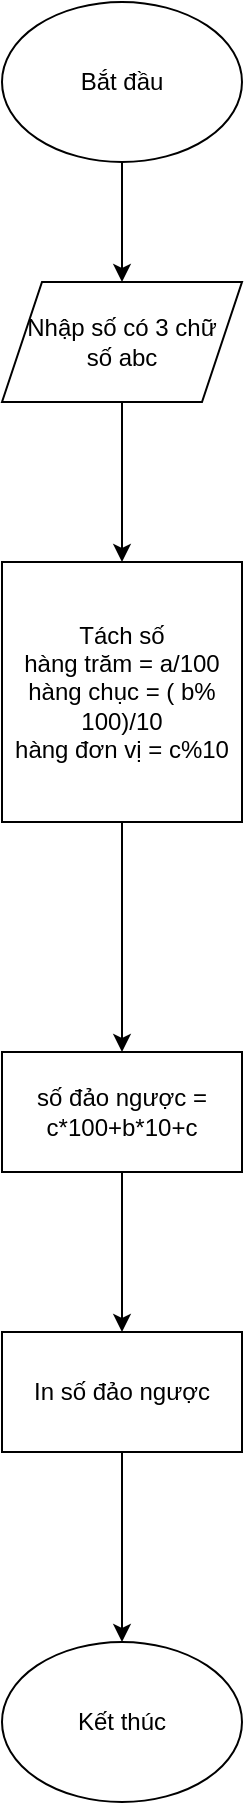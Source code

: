 <mxfile version="24.8.6">
  <diagram name="Trang-1" id="Y02wqlHUfNZFBQk2mqGv">
    <mxGraphModel grid="1" page="1" gridSize="10" guides="1" tooltips="1" connect="1" arrows="1" fold="1" pageScale="1" pageWidth="827" pageHeight="1169" math="0" shadow="0">
      <root>
        <mxCell id="0" />
        <mxCell id="1" parent="0" />
        <mxCell id="JBpPfFZ8MUcxScktF4H_-3" value="" style="edgeStyle=orthogonalEdgeStyle;rounded=0;orthogonalLoop=1;jettySize=auto;html=1;" edge="1" parent="1" source="JBpPfFZ8MUcxScktF4H_-1" target="JBpPfFZ8MUcxScktF4H_-2">
          <mxGeometry relative="1" as="geometry" />
        </mxCell>
        <mxCell id="JBpPfFZ8MUcxScktF4H_-1" value="Bắt đầu" style="ellipse;whiteSpace=wrap;html=1;" vertex="1" parent="1">
          <mxGeometry x="354" y="50" width="120" height="80" as="geometry" />
        </mxCell>
        <mxCell id="JBpPfFZ8MUcxScktF4H_-5" value="" style="edgeStyle=orthogonalEdgeStyle;rounded=0;orthogonalLoop=1;jettySize=auto;html=1;" edge="1" parent="1" source="JBpPfFZ8MUcxScktF4H_-2" target="JBpPfFZ8MUcxScktF4H_-4">
          <mxGeometry relative="1" as="geometry" />
        </mxCell>
        <mxCell id="JBpPfFZ8MUcxScktF4H_-2" value="Nhập số có 3 chữ&lt;br&gt;số abc" style="shape=parallelogram;perimeter=parallelogramPerimeter;whiteSpace=wrap;html=1;fixedSize=1;" vertex="1" parent="1">
          <mxGeometry x="354" y="190" width="120" height="60" as="geometry" />
        </mxCell>
        <mxCell id="JBpPfFZ8MUcxScktF4H_-7" value="" style="edgeStyle=orthogonalEdgeStyle;rounded=0;orthogonalLoop=1;jettySize=auto;html=1;" edge="1" parent="1" source="JBpPfFZ8MUcxScktF4H_-4" target="JBpPfFZ8MUcxScktF4H_-6">
          <mxGeometry relative="1" as="geometry" />
        </mxCell>
        <mxCell id="JBpPfFZ8MUcxScktF4H_-4" value="Tách số&lt;br&gt;hàng trăm = a/100&lt;div&gt;hàng chục = ( b% 100)/10&lt;/div&gt;&lt;div&gt;hàng đơn vị = c%10&lt;/div&gt;" style="whiteSpace=wrap;html=1;" vertex="1" parent="1">
          <mxGeometry x="354" y="330" width="120" height="130" as="geometry" />
        </mxCell>
        <mxCell id="JBpPfFZ8MUcxScktF4H_-9" value="" style="edgeStyle=orthogonalEdgeStyle;rounded=0;orthogonalLoop=1;jettySize=auto;html=1;" edge="1" parent="1" source="JBpPfFZ8MUcxScktF4H_-6" target="JBpPfFZ8MUcxScktF4H_-8">
          <mxGeometry relative="1" as="geometry" />
        </mxCell>
        <mxCell id="JBpPfFZ8MUcxScktF4H_-6" value="số đảo ngược = c*100+b*10+c" style="whiteSpace=wrap;html=1;" vertex="1" parent="1">
          <mxGeometry x="354" y="575" width="120" height="60" as="geometry" />
        </mxCell>
        <mxCell id="JBpPfFZ8MUcxScktF4H_-11" value="" style="edgeStyle=orthogonalEdgeStyle;rounded=0;orthogonalLoop=1;jettySize=auto;html=1;" edge="1" parent="1" source="JBpPfFZ8MUcxScktF4H_-8" target="JBpPfFZ8MUcxScktF4H_-10">
          <mxGeometry relative="1" as="geometry" />
        </mxCell>
        <mxCell id="JBpPfFZ8MUcxScktF4H_-8" value="In số đảo ngược" style="whiteSpace=wrap;html=1;" vertex="1" parent="1">
          <mxGeometry x="354" y="715" width="120" height="60" as="geometry" />
        </mxCell>
        <mxCell id="JBpPfFZ8MUcxScktF4H_-10" value="Kết thúc" style="ellipse;whiteSpace=wrap;html=1;" vertex="1" parent="1">
          <mxGeometry x="354" y="870" width="120" height="80" as="geometry" />
        </mxCell>
      </root>
    </mxGraphModel>
  </diagram>
</mxfile>
